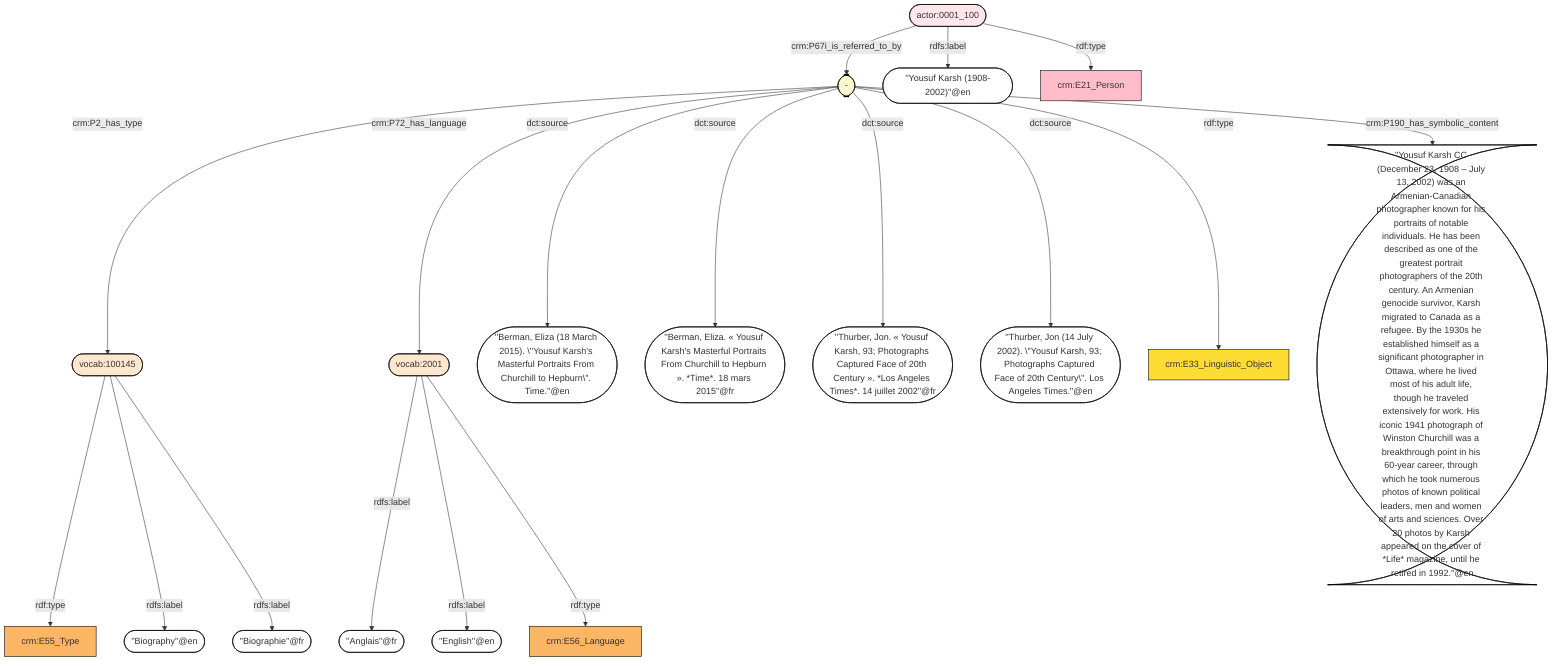 flowchart TD
classDef Literal fill:#ffffff,stroke:#000000;
classDef Literal_URI fill:,stroke:;
classDef E1_CRM_Entity fill:#ffffff,stroke:#000000;
classDef E1_CRM_Entity_URI fill:#ffffff,stroke:#000000;
classDef E2_Temporal_Entity fill:#82c3ec,stroke:#000000;
classDef E2_Temporal_Entity_URI fill:#d2e9f9,stroke:#000000;
classDef E55_Type fill:#fab565,stroke:#000000;
classDef E55_Type_URI fill:#fde7ce,stroke:#000000;
classDef E52_Time-Span fill:#86bcc8,stroke:#000000;
classDef E52_Time-Span_URI fill:#dcebef,stroke:#000000;
classDef E41_Appellation fill:#fef3ba,stroke:#000000;
classDef E41_Appellation_URI fill:#fffae6,stroke:#000000;
classDef E53_Place fill:#94cc7d,stroke:#000000;
classDef E53_Place_URI fill:#e1f1da,stroke:#000000;
classDef E77_Persistent_Item fill:#ffffff,stroke:#000000;
classDef E77_Persistent_Item_URI fill:#ffffff,stroke:#000000;
classDef E28_Conceptual_Object fill:#fddc34,stroke:#000000;
classDef E28_Conceptual_Object_URI fill:#fef6cd,stroke:#000000;
classDef E18_Physical_Thing fill:#e1ba9c,stroke:#000000;
classDef E18_Physical_Thing_URI fill:#f3e5d8,stroke:#000000;
classDef E39_Actor fill:#ffbdca,stroke:#000000;
classDef E39_Actor_URI fill:#ffe6eb,stroke:#000000;
classDef PC0_Typed_CRM_Property fill:#cc80ff,stroke:#000000;
classDef PC0_Typed_CRM_Property_URI fill:#ebccff,stroke:#000000;
classDef Multi fill:#cccccc,stroke:#000000;
classDef Multi_URI fill:#cccccc,stroke:#000000;
0(["-"]) -->|crm:P2_has_type| 1(["vocab:100145"])
2(["vocab:2001"]) -->|rdfs:label| 3(["''Anglais''@fr"]):::Literal
0(["-"]) -->|dct:source| 4(["''Berman, Eliza (18 March 2015). \''Yousuf Karsh's Masterful Portraits From Churchill to Hepburn\''. Time.''@en"]):::Literal
5(["actor:0001_100"]) -->|crm:P67i_is_referred_to_by| 0(["-"])
2(["vocab:2001"]) -->|rdfs:label| 6(["''English''@en"]):::Literal
0(["-"]) -->|crm:P72_has_language| 2(["vocab:2001"])
5(["actor:0001_100"]) -->|rdfs:label| 7(["''Yousuf Karsh (1908-2002)''@en"]):::Literal
0(["-"]) -->|dct:source| 8(["''Berman, Eliza. « Yousuf Karsh's Masterful Portraits From Churchill to Hepburn ». *Time*. 18 mars 2015''@fr"]):::Literal
5(["actor:0001_100"]):::E39_Actor_URI -->|rdf:type| 9["crm:E21_Person"]:::E39_Actor
0(["-"]) -->|dct:source| 10(["''Thurber, Jon. « Yousuf Karsh, 93; Photographs Captured Face of 20th Century ». *Los Angeles Times*. 14 juillet 2002''@fr"]):::Literal
2(["vocab:2001"]):::E55_Type_URI -->|rdf:type| 11["crm:E56_Language"]:::E55_Type
0(["-"]) -->|dct:source| 12(["''Thurber, Jon (14 July 2002). \''Yousuf Karsh, 93; Photographs Captured Face of 20th Century\''. Los Angeles Times.''@en"]):::Literal
0(["-"]):::E28_Conceptual_Object_URI -->|rdf:type| 13["crm:E33_Linguistic_Object"]:::E28_Conceptual_Object
1(["vocab:100145"]):::E55_Type_URI -->|rdf:type| 14["crm:E55_Type"]:::E55_Type
1(["vocab:100145"]) -->|rdfs:label| 15(["''Biography''@en"]):::Literal
1(["vocab:100145"]) -->|rdfs:label| 16(["''Biographie''@fr"]):::Literal
0(["-"]) -->|crm:P190_has_symbolic_content| 17(["''Yousuf Karsh CC (December 23, 1908 – July 13, 2002) was an Armenian-Canadian photographer known for his portraits of notable individuals. He has been described as one of the greatest portrait photographers of the 20th century. An Armenian genocide survivor, Karsh migrated to Canada as a refugee. By the 1930s he established himself as a significant photographer in Ottawa, where he lived most of his adult life, though he traveled extensively for work. His iconic 1941 photograph of Winston Churchill was a breakthrough point in his 60-year career, through which he took numerous photos of known political leaders, men and women of arts and sciences. Over 20 photos by Karsh appeared on the cover of *Life* magazine, until he retired in 1992.''@en"]):::Literal
